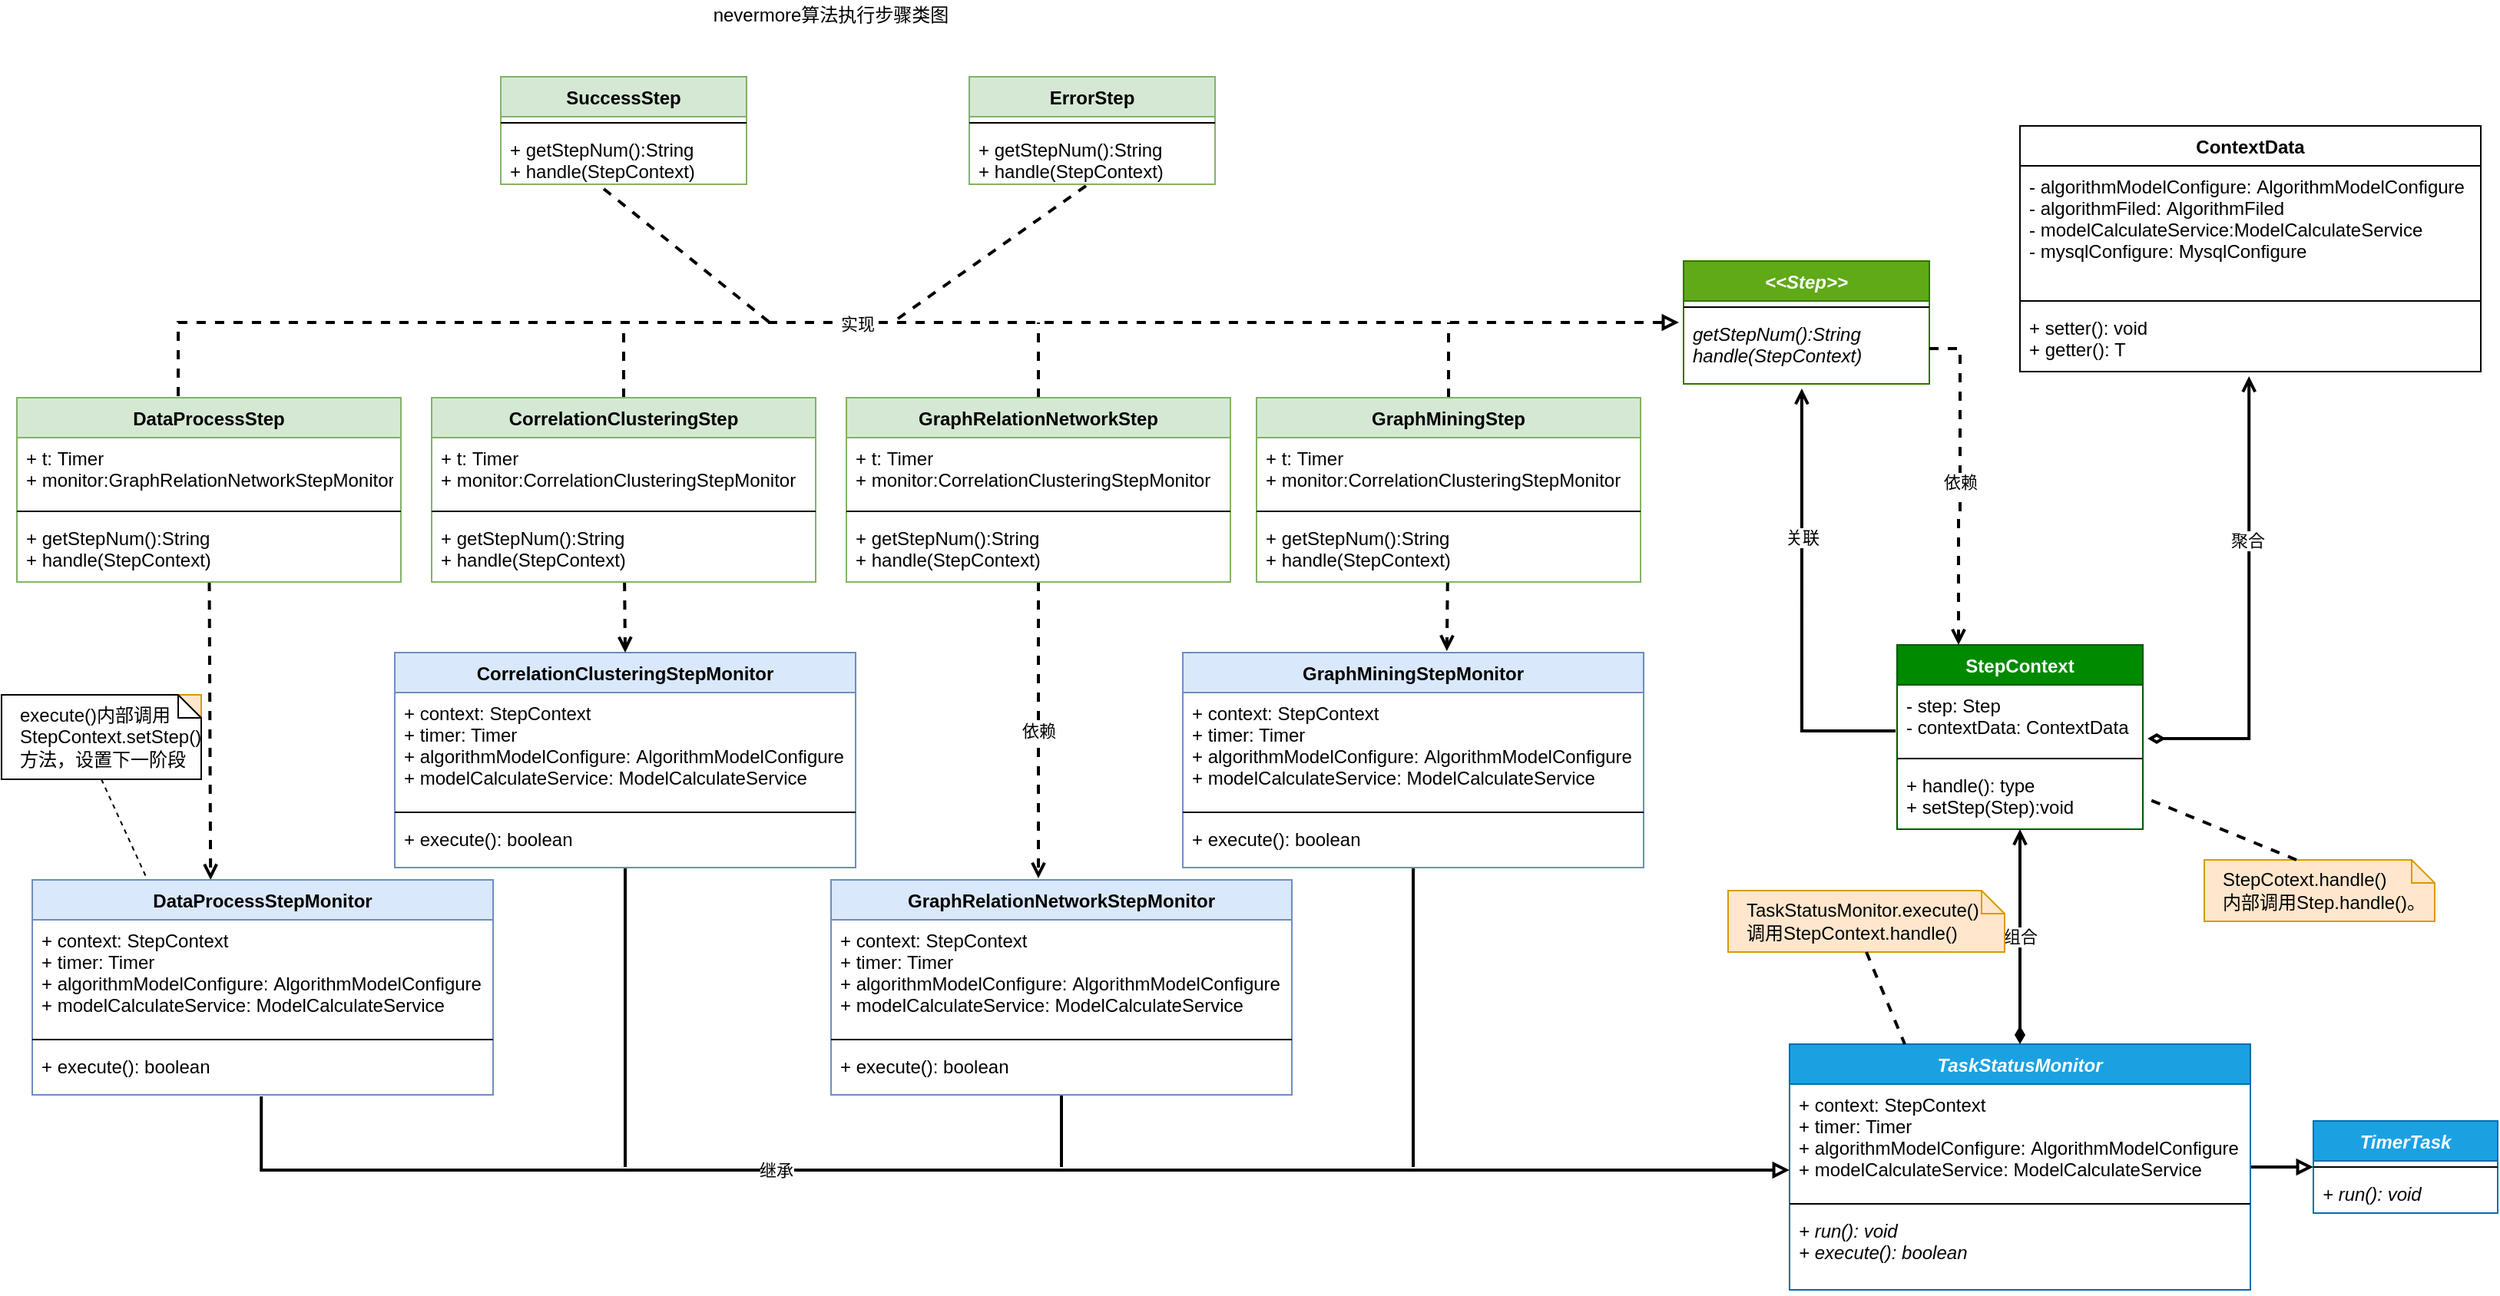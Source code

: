 <mxfile version="12.9.11" type="github">
  <diagram id="ayey3KlVrD0ILfc367-J" name="第 1 页">
    <mxGraphModel dx="786" dy="548" grid="1" gridSize="10" guides="1" tooltips="1" connect="1" arrows="1" fold="1" page="1" pageScale="1" pageWidth="827" pageHeight="1169" math="0" shadow="0">
      <root>
        <mxCell id="0" />
        <mxCell id="1" parent="0" />
        <mxCell id="JtvI3fdrLGXxT-ijpQSm-1" style="rounded=0;orthogonalLoop=1;jettySize=auto;html=1;dashed=1;endArrow=block;endFill=0;strokeWidth=2;edgeStyle=orthogonalEdgeStyle;exitX=0.42;exitY=-0.008;exitDx=0;exitDy=0;exitPerimeter=0;entryX=-0.019;entryY=0.109;entryDx=0;entryDy=0;entryPerimeter=0;" edge="1" parent="1" source="JtvI3fdrLGXxT-ijpQSm-45" target="JtvI3fdrLGXxT-ijpQSm-27">
          <mxGeometry relative="1" as="geometry">
            <mxPoint x="130" y="160" as="sourcePoint" />
            <Array as="points">
              <mxPoint x="125" y="220" />
            </Array>
            <mxPoint x="1050" y="220" as="targetPoint" />
          </mxGeometry>
        </mxCell>
        <mxCell id="JtvI3fdrLGXxT-ijpQSm-126" value="实现" style="edgeLabel;html=1;align=center;verticalAlign=middle;resizable=0;points=[];" vertex="1" connectable="0" parent="JtvI3fdrLGXxT-ijpQSm-1">
          <mxGeometry x="0.345" y="4" relative="1" as="geometry">
            <mxPoint x="-199.96" y="4.65" as="offset" />
          </mxGeometry>
        </mxCell>
        <mxCell id="JtvI3fdrLGXxT-ijpQSm-2" value="关联" style="rounded=0;orthogonalLoop=1;jettySize=auto;html=1;entryX=0.481;entryY=1.065;entryDx=0;entryDy=0;endArrow=open;endFill=0;exitX=-0.006;exitY=0.682;exitDx=0;exitDy=0;startArrow=none;startFill=0;strokeWidth=2;exitPerimeter=0;entryPerimeter=0;edgeStyle=orthogonalEdgeStyle;" edge="1" parent="1" source="JtvI3fdrLGXxT-ijpQSm-29" target="JtvI3fdrLGXxT-ijpQSm-27">
          <mxGeometry x="0.317" relative="1" as="geometry">
            <mxPoint x="1185" y="75" as="sourcePoint" />
            <mxPoint x="664" y="99" as="targetPoint" />
            <Array as="points">
              <mxPoint x="1182" y="486" />
            </Array>
            <mxPoint as="offset" />
          </mxGeometry>
        </mxCell>
        <mxCell id="JtvI3fdrLGXxT-ijpQSm-3" style="rounded=0;orthogonalLoop=1;jettySize=auto;html=1;startArrow=diamondThin;startFill=0;endArrow=open;endFill=0;strokeWidth=2;entryX=0.497;entryY=1.071;entryDx=0;entryDy=0;entryPerimeter=0;exitX=1.019;exitY=0.795;exitDx=0;exitDy=0;exitPerimeter=0;edgeStyle=orthogonalEdgeStyle;" edge="1" parent="1" source="JtvI3fdrLGXxT-ijpQSm-29" target="JtvI3fdrLGXxT-ijpQSm-35">
          <mxGeometry relative="1" as="geometry">
            <mxPoint x="1444" y="500" as="sourcePoint" />
            <mxPoint x="1474" y="250" as="targetPoint" />
            <Array as="points">
              <mxPoint x="1473" y="491" />
            </Array>
          </mxGeometry>
        </mxCell>
        <mxCell id="JtvI3fdrLGXxT-ijpQSm-125" value="聚合" style="edgeLabel;html=1;align=center;verticalAlign=middle;resizable=0;points=[];" vertex="1" connectable="0" parent="JtvI3fdrLGXxT-ijpQSm-3">
          <mxGeometry x="0.291" y="1" relative="1" as="geometry">
            <mxPoint as="offset" />
          </mxGeometry>
        </mxCell>
        <mxCell id="JtvI3fdrLGXxT-ijpQSm-5" style="edgeStyle=orthogonalEdgeStyle;rounded=0;orthogonalLoop=1;jettySize=auto;html=1;dashed=1;startArrow=none;startFill=0;endArrow=none;endFill=0;strokeWidth=2;" edge="1" parent="1" source="JtvI3fdrLGXxT-ijpQSm-70">
          <mxGeometry relative="1" as="geometry">
            <mxPoint x="415" y="220" as="targetPoint" />
          </mxGeometry>
        </mxCell>
        <mxCell id="JtvI3fdrLGXxT-ijpQSm-9" style="edgeStyle=orthogonalEdgeStyle;rounded=0;orthogonalLoop=1;jettySize=auto;html=1;startArrow=none;startFill=0;endArrow=none;endFill=0;strokeWidth=2;dashed=1;exitX=0.5;exitY=0;exitDx=0;exitDy=0;" edge="1" parent="1" source="JtvI3fdrLGXxT-ijpQSm-74">
          <mxGeometry relative="1" as="geometry">
            <mxPoint x="685" y="220" as="targetPoint" />
          </mxGeometry>
        </mxCell>
        <mxCell id="JtvI3fdrLGXxT-ijpQSm-13" style="edgeStyle=orthogonalEdgeStyle;rounded=0;orthogonalLoop=1;jettySize=auto;html=1;dashed=1;startArrow=none;startFill=0;endArrow=none;endFill=0;strokeWidth=2;exitX=0.5;exitY=0;exitDx=0;exitDy=0;" edge="1" parent="1" source="JtvI3fdrLGXxT-ijpQSm-78">
          <mxGeometry relative="1" as="geometry">
            <mxPoint x="952" y="220" as="targetPoint" />
          </mxGeometry>
        </mxCell>
        <mxCell id="JtvI3fdrLGXxT-ijpQSm-17" style="rounded=0;orthogonalLoop=1;jettySize=auto;html=1;dashed=1;startArrow=none;startFill=0;endArrow=none;endFill=0;strokeWidth=2;exitX=0.419;exitY=1.083;exitDx=0;exitDy=0;exitPerimeter=0;" edge="1" parent="1" source="JtvI3fdrLGXxT-ijpQSm-20">
          <mxGeometry relative="1" as="geometry">
            <mxPoint x="510" y="220" as="targetPoint" />
          </mxGeometry>
        </mxCell>
        <mxCell id="JtvI3fdrLGXxT-ijpQSm-18" value="SuccessStep" style="swimlane;fontStyle=1;align=center;verticalAlign=top;childLayout=stackLayout;horizontal=1;startSize=26;horizontalStack=0;resizeParent=1;resizeParentMax=0;resizeLast=0;collapsible=1;marginBottom=0;fillColor=#d5e8d4;strokeColor=#82b366;" vertex="1" parent="1">
          <mxGeometry x="335" y="60" width="160" height="70" as="geometry" />
        </mxCell>
        <mxCell id="JtvI3fdrLGXxT-ijpQSm-19" value="" style="line;strokeWidth=1;fillColor=none;align=left;verticalAlign=middle;spacingTop=-1;spacingLeft=3;spacingRight=3;rotatable=0;labelPosition=right;points=[];portConstraint=eastwest;" vertex="1" parent="JtvI3fdrLGXxT-ijpQSm-18">
          <mxGeometry y="26" width="160" height="8" as="geometry" />
        </mxCell>
        <mxCell id="JtvI3fdrLGXxT-ijpQSm-20" value="+ getStepNum():String&#xa;+ handle(StepContext)" style="text;strokeColor=none;fillColor=none;align=left;verticalAlign=top;spacingLeft=4;spacingRight=4;overflow=hidden;rotatable=0;points=[[0,0.5],[1,0.5]];portConstraint=eastwest;" vertex="1" parent="JtvI3fdrLGXxT-ijpQSm-18">
          <mxGeometry y="34" width="160" height="36" as="geometry" />
        </mxCell>
        <mxCell id="JtvI3fdrLGXxT-ijpQSm-21" style="rounded=0;orthogonalLoop=1;jettySize=auto;html=1;dashed=1;startArrow=none;startFill=0;endArrow=none;endFill=0;strokeWidth=2;exitX=0.475;exitY=1.028;exitDx=0;exitDy=0;exitPerimeter=0;" edge="1" parent="1" source="JtvI3fdrLGXxT-ijpQSm-24">
          <mxGeometry relative="1" as="geometry">
            <mxPoint x="590" y="220" as="targetPoint" />
            <mxPoint x="814" y="133" as="sourcePoint" />
          </mxGeometry>
        </mxCell>
        <mxCell id="JtvI3fdrLGXxT-ijpQSm-22" value="ErrorStep" style="swimlane;fontStyle=1;align=center;verticalAlign=top;childLayout=stackLayout;horizontal=1;startSize=26;horizontalStack=0;resizeParent=1;resizeParentMax=0;resizeLast=0;collapsible=1;marginBottom=0;fillColor=#d5e8d4;strokeColor=#82b366;" vertex="1" parent="1">
          <mxGeometry x="640" y="60" width="160" height="70" as="geometry" />
        </mxCell>
        <mxCell id="JtvI3fdrLGXxT-ijpQSm-23" value="" style="line;strokeWidth=1;fillColor=none;align=left;verticalAlign=middle;spacingTop=-1;spacingLeft=3;spacingRight=3;rotatable=0;labelPosition=right;points=[];portConstraint=eastwest;" vertex="1" parent="JtvI3fdrLGXxT-ijpQSm-22">
          <mxGeometry y="26" width="160" height="8" as="geometry" />
        </mxCell>
        <mxCell id="JtvI3fdrLGXxT-ijpQSm-24" value="+ getStepNum():String&#xa;+ handle(StepContext)" style="text;strokeColor=none;fillColor=none;align=left;verticalAlign=top;spacingLeft=4;spacingRight=4;overflow=hidden;rotatable=0;points=[[0,0.5],[1,0.5]];portConstraint=eastwest;" vertex="1" parent="JtvI3fdrLGXxT-ijpQSm-22">
          <mxGeometry y="34" width="160" height="36" as="geometry" />
        </mxCell>
        <mxCell id="JtvI3fdrLGXxT-ijpQSm-25" value="&lt;&lt;Step&gt;&gt;" style="swimlane;fontStyle=3;align=center;verticalAlign=top;childLayout=stackLayout;horizontal=1;startSize=26;horizontalStack=0;resizeParent=1;resizeParentMax=0;resizeLast=0;collapsible=1;marginBottom=0;fillColor=#60a917;strokeColor=#2D7600;fontColor=#ffffff;" vertex="1" parent="1">
          <mxGeometry x="1105" y="180" width="160" height="80" as="geometry" />
        </mxCell>
        <mxCell id="JtvI3fdrLGXxT-ijpQSm-26" value="" style="line;strokeWidth=1;fillColor=none;align=left;verticalAlign=middle;spacingTop=-1;spacingLeft=3;spacingRight=3;rotatable=0;labelPosition=right;points=[];portConstraint=eastwest;" vertex="1" parent="JtvI3fdrLGXxT-ijpQSm-25">
          <mxGeometry y="26" width="160" height="8" as="geometry" />
        </mxCell>
        <mxCell id="JtvI3fdrLGXxT-ijpQSm-27" value="getStepNum():String&#xa;handle(StepContext)" style="text;strokeColor=none;fillColor=none;align=left;verticalAlign=top;spacingLeft=4;spacingRight=4;overflow=hidden;rotatable=0;points=[[0,0.5],[1,0.5]];portConstraint=eastwest;fontStyle=2" vertex="1" parent="JtvI3fdrLGXxT-ijpQSm-25">
          <mxGeometry y="34" width="160" height="46" as="geometry" />
        </mxCell>
        <mxCell id="JtvI3fdrLGXxT-ijpQSm-28" value="StepContext" style="swimlane;fontStyle=1;align=center;verticalAlign=top;childLayout=stackLayout;horizontal=1;startSize=26;horizontalStack=0;resizeParent=1;resizeParentMax=0;resizeLast=0;collapsible=1;marginBottom=0;fillColor=#008a00;strokeColor=#005700;fontColor=#ffffff;" vertex="1" parent="1">
          <mxGeometry x="1244" y="430" width="160" height="120" as="geometry" />
        </mxCell>
        <mxCell id="JtvI3fdrLGXxT-ijpQSm-29" value="- step: Step&#xa;- contextData: ContextData" style="text;strokeColor=none;fillColor=none;align=left;verticalAlign=top;spacingLeft=4;spacingRight=4;overflow=hidden;rotatable=0;points=[[0,0.5],[1,0.5]];portConstraint=eastwest;" vertex="1" parent="JtvI3fdrLGXxT-ijpQSm-28">
          <mxGeometry y="26" width="160" height="44" as="geometry" />
        </mxCell>
        <mxCell id="JtvI3fdrLGXxT-ijpQSm-30" value="" style="line;strokeWidth=1;fillColor=none;align=left;verticalAlign=middle;spacingTop=-1;spacingLeft=3;spacingRight=3;rotatable=0;labelPosition=right;points=[];portConstraint=eastwest;" vertex="1" parent="JtvI3fdrLGXxT-ijpQSm-28">
          <mxGeometry y="70" width="160" height="8" as="geometry" />
        </mxCell>
        <mxCell id="JtvI3fdrLGXxT-ijpQSm-31" value="+ handle(): type&#xa;+ setStep(Step):void" style="text;strokeColor=none;fillColor=none;align=left;verticalAlign=top;spacingLeft=4;spacingRight=4;overflow=hidden;rotatable=0;points=[[0,0.5],[1,0.5]];portConstraint=eastwest;" vertex="1" parent="JtvI3fdrLGXxT-ijpQSm-28">
          <mxGeometry y="78" width="160" height="42" as="geometry" />
        </mxCell>
        <mxCell id="JtvI3fdrLGXxT-ijpQSm-32" value="ContextData" style="swimlane;fontStyle=1;align=center;verticalAlign=top;childLayout=stackLayout;horizontal=1;startSize=26;horizontalStack=0;resizeParent=1;resizeParentMax=0;resizeLast=0;collapsible=1;marginBottom=0;" vertex="1" parent="1">
          <mxGeometry x="1324" y="92" width="300" height="160" as="geometry" />
        </mxCell>
        <mxCell id="JtvI3fdrLGXxT-ijpQSm-33" value="- algorithmModelConfigure: AlgorithmModelConfigure&#xa;- algorithmFiled: AlgorithmFiled&#xa;- modelCalculateService:ModelCalculateService&#xa;- mysqlConfigure: MysqlConfigure" style="text;strokeColor=none;fillColor=none;align=left;verticalAlign=top;spacingLeft=4;spacingRight=4;overflow=hidden;rotatable=0;points=[[0,0.5],[1,0.5]];portConstraint=eastwest;" vertex="1" parent="JtvI3fdrLGXxT-ijpQSm-32">
          <mxGeometry y="26" width="300" height="84" as="geometry" />
        </mxCell>
        <mxCell id="JtvI3fdrLGXxT-ijpQSm-34" value="" style="line;strokeWidth=1;fillColor=none;align=left;verticalAlign=middle;spacingTop=-1;spacingLeft=3;spacingRight=3;rotatable=0;labelPosition=right;points=[];portConstraint=eastwest;" vertex="1" parent="JtvI3fdrLGXxT-ijpQSm-32">
          <mxGeometry y="110" width="300" height="8" as="geometry" />
        </mxCell>
        <mxCell id="JtvI3fdrLGXxT-ijpQSm-35" value="+ setter(): void&#xa;+ getter(): T" style="text;strokeColor=none;fillColor=none;align=left;verticalAlign=top;spacingLeft=4;spacingRight=4;overflow=hidden;rotatable=0;points=[[0,0.5],[1,0.5]];portConstraint=eastwest;" vertex="1" parent="JtvI3fdrLGXxT-ijpQSm-32">
          <mxGeometry y="118" width="300" height="42" as="geometry" />
        </mxCell>
        <mxCell id="JtvI3fdrLGXxT-ijpQSm-117" style="edgeStyle=orthogonalEdgeStyle;rounded=0;orthogonalLoop=1;jettySize=auto;html=1;entryX=0;entryY=0.5;entryDx=0;entryDy=0;endArrow=block;endFill=0;strokeWidth=2;" edge="1" parent="1" source="JtvI3fdrLGXxT-ijpQSm-36" target="JtvI3fdrLGXxT-ijpQSm-40">
          <mxGeometry relative="1" as="geometry" />
        </mxCell>
        <mxCell id="JtvI3fdrLGXxT-ijpQSm-36" value="TaskStatusMonitor" style="swimlane;fontStyle=3;align=center;verticalAlign=top;childLayout=stackLayout;horizontal=1;startSize=26;horizontalStack=0;resizeParent=1;resizeParentMax=0;resizeLast=0;collapsible=1;marginBottom=0;fillColor=#1ba1e2;strokeColor=#006EAF;fontColor=#ffffff;" vertex="1" parent="1">
          <mxGeometry x="1174" y="690" width="300" height="160" as="geometry" />
        </mxCell>
        <mxCell id="JtvI3fdrLGXxT-ijpQSm-37" value="+ context: StepContext&#xa;+ timer: Timer&#xa;+ algorithmModelConfigure: AlgorithmModelConfigure&#xa;+ modelCalculateService: ModelCalculateService" style="text;strokeColor=none;fillColor=none;align=left;verticalAlign=top;spacingLeft=4;spacingRight=4;overflow=hidden;rotatable=0;points=[[0,0.5],[1,0.5]];portConstraint=eastwest;fontStyle=0" vertex="1" parent="JtvI3fdrLGXxT-ijpQSm-36">
          <mxGeometry y="26" width="300" height="74" as="geometry" />
        </mxCell>
        <mxCell id="JtvI3fdrLGXxT-ijpQSm-38" value="" style="line;strokeWidth=1;fillColor=none;align=left;verticalAlign=middle;spacingTop=-1;spacingLeft=3;spacingRight=3;rotatable=0;labelPosition=right;points=[];portConstraint=eastwest;" vertex="1" parent="JtvI3fdrLGXxT-ijpQSm-36">
          <mxGeometry y="100" width="300" height="8" as="geometry" />
        </mxCell>
        <mxCell id="JtvI3fdrLGXxT-ijpQSm-39" value="+ run(): void&#xa;+ execute(): boolean" style="text;strokeColor=none;fillColor=none;align=left;verticalAlign=top;spacingLeft=4;spacingRight=4;overflow=hidden;rotatable=0;points=[[0,0.5],[1,0.5]];portConstraint=eastwest;fontStyle=2" vertex="1" parent="JtvI3fdrLGXxT-ijpQSm-36">
          <mxGeometry y="108" width="300" height="52" as="geometry" />
        </mxCell>
        <mxCell id="JtvI3fdrLGXxT-ijpQSm-40" value="TimerTask" style="swimlane;fontStyle=3;align=center;verticalAlign=top;childLayout=stackLayout;horizontal=1;startSize=26;horizontalStack=0;resizeParent=1;resizeParentMax=0;resizeLast=0;collapsible=1;marginBottom=0;fillColor=#1ba1e2;strokeColor=#006EAF;fontColor=#ffffff;" vertex="1" parent="1">
          <mxGeometry x="1515" y="740" width="120" height="60" as="geometry" />
        </mxCell>
        <mxCell id="JtvI3fdrLGXxT-ijpQSm-41" value="" style="line;strokeWidth=1;fillColor=none;align=left;verticalAlign=middle;spacingTop=-1;spacingLeft=3;spacingRight=3;rotatable=0;labelPosition=right;points=[];portConstraint=eastwest;" vertex="1" parent="JtvI3fdrLGXxT-ijpQSm-40">
          <mxGeometry y="26" width="120" height="8" as="geometry" />
        </mxCell>
        <mxCell id="JtvI3fdrLGXxT-ijpQSm-42" value="+ run(): void" style="text;strokeColor=none;fillColor=none;align=left;verticalAlign=top;spacingLeft=4;spacingRight=4;overflow=hidden;rotatable=0;points=[[0,0.5],[1,0.5]];portConstraint=eastwest;fontStyle=2" vertex="1" parent="JtvI3fdrLGXxT-ijpQSm-40">
          <mxGeometry y="34" width="120" height="26" as="geometry" />
        </mxCell>
        <mxCell id="JtvI3fdrLGXxT-ijpQSm-43" value="组合" style="rounded=0;orthogonalLoop=1;jettySize=auto;html=1;entryX=0.5;entryY=1;entryDx=0;entryDy=0;entryPerimeter=0;startArrow=diamondThin;startFill=1;endArrow=open;endFill=0;strokeWidth=2;exitX=0.5;exitY=0;exitDx=0;exitDy=0;edgeStyle=orthogonalEdgeStyle;" edge="1" parent="1" source="JtvI3fdrLGXxT-ijpQSm-36" target="JtvI3fdrLGXxT-ijpQSm-31">
          <mxGeometry relative="1" as="geometry">
            <Array as="points">
              <mxPoint x="1324" y="620" />
              <mxPoint x="1324" y="620" />
            </Array>
          </mxGeometry>
        </mxCell>
        <mxCell id="JtvI3fdrLGXxT-ijpQSm-44" style="rounded=0;orthogonalLoop=1;jettySize=auto;html=1;startArrow=none;startFill=0;endArrow=block;endFill=0;strokeWidth=2;exitX=0.497;exitY=1.031;exitDx=0;exitDy=0;exitPerimeter=0;entryX=0;entryY=0.757;entryDx=0;entryDy=0;entryPerimeter=0;edgeStyle=orthogonalEdgeStyle;" edge="1" parent="1" source="JtvI3fdrLGXxT-ijpQSm-52" target="JtvI3fdrLGXxT-ijpQSm-37">
          <mxGeometry relative="1" as="geometry">
            <mxPoint x="168" y="683" as="sourcePoint" />
            <mxPoint x="1150" y="780" as="targetPoint" />
          </mxGeometry>
        </mxCell>
        <mxCell id="JtvI3fdrLGXxT-ijpQSm-127" value="继承" style="edgeLabel;html=1;align=center;verticalAlign=middle;resizable=0;points=[];" vertex="1" connectable="0" parent="JtvI3fdrLGXxT-ijpQSm-44">
          <mxGeometry x="-0.266" relative="1" as="geometry">
            <mxPoint as="offset" />
          </mxGeometry>
        </mxCell>
        <mxCell id="JtvI3fdrLGXxT-ijpQSm-113" style="edgeStyle=none;rounded=0;orthogonalLoop=1;jettySize=auto;html=1;dashed=1;endArrow=open;endFill=0;strokeWidth=2;entryX=0.387;entryY=0;entryDx=0;entryDy=0;entryPerimeter=0;" edge="1" parent="1" source="JtvI3fdrLGXxT-ijpQSm-45" target="JtvI3fdrLGXxT-ijpQSm-49">
          <mxGeometry relative="1" as="geometry" />
        </mxCell>
        <mxCell id="JtvI3fdrLGXxT-ijpQSm-45" value="DataProcessStep" style="swimlane;fontStyle=1;align=center;verticalAlign=top;childLayout=stackLayout;horizontal=1;startSize=26;horizontalStack=0;resizeParent=1;resizeParentMax=0;resizeLast=0;collapsible=1;marginBottom=0;fillColor=#d5e8d4;strokeColor=#82b366;" vertex="1" parent="1">
          <mxGeometry x="20" y="269" width="250" height="120" as="geometry" />
        </mxCell>
        <mxCell id="JtvI3fdrLGXxT-ijpQSm-46" value="+ t: Timer&#xa;+ monitor:GraphRelationNetworkStepMonitor&#xa;" style="text;strokeColor=none;fillColor=none;align=left;verticalAlign=top;spacingLeft=4;spacingRight=4;overflow=hidden;rotatable=0;points=[[0,0.5],[1,0.5]];portConstraint=eastwest;" vertex="1" parent="JtvI3fdrLGXxT-ijpQSm-45">
          <mxGeometry y="26" width="250" height="44" as="geometry" />
        </mxCell>
        <mxCell id="JtvI3fdrLGXxT-ijpQSm-47" value="" style="line;strokeWidth=1;fillColor=none;align=left;verticalAlign=middle;spacingTop=-1;spacingLeft=3;spacingRight=3;rotatable=0;labelPosition=right;points=[];portConstraint=eastwest;" vertex="1" parent="JtvI3fdrLGXxT-ijpQSm-45">
          <mxGeometry y="70" width="250" height="8" as="geometry" />
        </mxCell>
        <mxCell id="JtvI3fdrLGXxT-ijpQSm-48" value="+ getStepNum():String&#xa;+ handle(StepContext)" style="text;strokeColor=none;fillColor=none;align=left;verticalAlign=top;spacingLeft=4;spacingRight=4;overflow=hidden;rotatable=0;points=[[0,0.5],[1,0.5]];portConstraint=eastwest;" vertex="1" parent="JtvI3fdrLGXxT-ijpQSm-45">
          <mxGeometry y="78" width="250" height="42" as="geometry" />
        </mxCell>
        <mxCell id="JtvI3fdrLGXxT-ijpQSm-49" value="DataProcessStepMonitor" style="swimlane;fontStyle=1;align=center;verticalAlign=top;childLayout=stackLayout;horizontal=1;startSize=26;horizontalStack=0;resizeParent=1;resizeParentMax=0;resizeLast=0;collapsible=1;marginBottom=0;fillColor=#dae8fc;strokeColor=#6c8ebf;" vertex="1" parent="1">
          <mxGeometry x="30" y="583" width="300" height="140" as="geometry" />
        </mxCell>
        <mxCell id="JtvI3fdrLGXxT-ijpQSm-50" value="+ context: StepContext&#xa;+ timer: Timer&#xa;+ algorithmModelConfigure: AlgorithmModelConfigure&#xa;+ modelCalculateService: ModelCalculateService" style="text;strokeColor=none;fillColor=none;align=left;verticalAlign=top;spacingLeft=4;spacingRight=4;overflow=hidden;rotatable=0;points=[[0,0.5],[1,0.5]];portConstraint=eastwest;" vertex="1" parent="JtvI3fdrLGXxT-ijpQSm-49">
          <mxGeometry y="26" width="300" height="74" as="geometry" />
        </mxCell>
        <mxCell id="JtvI3fdrLGXxT-ijpQSm-51" value="" style="line;strokeWidth=1;fillColor=none;align=left;verticalAlign=middle;spacingTop=-1;spacingLeft=3;spacingRight=3;rotatable=0;labelPosition=right;points=[];portConstraint=eastwest;" vertex="1" parent="JtvI3fdrLGXxT-ijpQSm-49">
          <mxGeometry y="100" width="300" height="8" as="geometry" />
        </mxCell>
        <mxCell id="JtvI3fdrLGXxT-ijpQSm-52" value="+ execute(): boolean" style="text;strokeColor=none;fillColor=none;align=left;verticalAlign=top;spacingLeft=4;spacingRight=4;overflow=hidden;rotatable=0;points=[[0,0.5],[1,0.5]];portConstraint=eastwest;" vertex="1" parent="JtvI3fdrLGXxT-ijpQSm-49">
          <mxGeometry y="108" width="300" height="32" as="geometry" />
        </mxCell>
        <mxCell id="JtvI3fdrLGXxT-ijpQSm-104" style="edgeStyle=none;rounded=0;orthogonalLoop=1;jettySize=auto;html=1;endArrow=none;endFill=0;strokeWidth=2;" edge="1" parent="1" source="JtvI3fdrLGXxT-ijpQSm-54">
          <mxGeometry relative="1" as="geometry">
            <mxPoint x="416" y="770" as="targetPoint" />
          </mxGeometry>
        </mxCell>
        <mxCell id="JtvI3fdrLGXxT-ijpQSm-54" value="CorrelationClusteringStepMonitor" style="swimlane;fontStyle=1;align=center;verticalAlign=top;childLayout=stackLayout;horizontal=1;startSize=26;horizontalStack=0;resizeParent=1;resizeParentMax=0;resizeLast=0;collapsible=1;marginBottom=0;fillColor=#dae8fc;strokeColor=#6c8ebf;" vertex="1" parent="1">
          <mxGeometry x="266" y="435" width="300" height="140" as="geometry" />
        </mxCell>
        <mxCell id="JtvI3fdrLGXxT-ijpQSm-55" value="+ context: StepContext&#xa;+ timer: Timer&#xa;+ algorithmModelConfigure: AlgorithmModelConfigure&#xa;+ modelCalculateService: ModelCalculateService" style="text;strokeColor=none;fillColor=none;align=left;verticalAlign=top;spacingLeft=4;spacingRight=4;overflow=hidden;rotatable=0;points=[[0,0.5],[1,0.5]];portConstraint=eastwest;" vertex="1" parent="JtvI3fdrLGXxT-ijpQSm-54">
          <mxGeometry y="26" width="300" height="74" as="geometry" />
        </mxCell>
        <mxCell id="JtvI3fdrLGXxT-ijpQSm-56" value="" style="line;strokeWidth=1;fillColor=none;align=left;verticalAlign=middle;spacingTop=-1;spacingLeft=3;spacingRight=3;rotatable=0;labelPosition=right;points=[];portConstraint=eastwest;" vertex="1" parent="JtvI3fdrLGXxT-ijpQSm-54">
          <mxGeometry y="100" width="300" height="8" as="geometry" />
        </mxCell>
        <mxCell id="JtvI3fdrLGXxT-ijpQSm-57" value="+ execute(): boolean" style="text;strokeColor=none;fillColor=none;align=left;verticalAlign=top;spacingLeft=4;spacingRight=4;overflow=hidden;rotatable=0;points=[[0,0.5],[1,0.5]];portConstraint=eastwest;" vertex="1" parent="JtvI3fdrLGXxT-ijpQSm-54">
          <mxGeometry y="108" width="300" height="32" as="geometry" />
        </mxCell>
        <mxCell id="JtvI3fdrLGXxT-ijpQSm-105" style="edgeStyle=none;rounded=0;orthogonalLoop=1;jettySize=auto;html=1;endArrow=none;endFill=0;strokeWidth=2;" edge="1" parent="1" source="JtvI3fdrLGXxT-ijpQSm-59">
          <mxGeometry relative="1" as="geometry">
            <mxPoint x="700" y="770" as="targetPoint" />
          </mxGeometry>
        </mxCell>
        <mxCell id="JtvI3fdrLGXxT-ijpQSm-59" value="GraphRelationNetworkStepMonitor" style="swimlane;fontStyle=1;align=center;verticalAlign=top;childLayout=stackLayout;horizontal=1;startSize=26;horizontalStack=0;resizeParent=1;resizeParentMax=0;resizeLast=0;collapsible=1;marginBottom=0;fillColor=#dae8fc;strokeColor=#6c8ebf;" vertex="1" parent="1">
          <mxGeometry x="550" y="583" width="300" height="140" as="geometry" />
        </mxCell>
        <mxCell id="JtvI3fdrLGXxT-ijpQSm-60" value="+ context: StepContext&#xa;+ timer: Timer&#xa;+ algorithmModelConfigure: AlgorithmModelConfigure&#xa;+ modelCalculateService: ModelCalculateService" style="text;strokeColor=none;fillColor=none;align=left;verticalAlign=top;spacingLeft=4;spacingRight=4;overflow=hidden;rotatable=0;points=[[0,0.5],[1,0.5]];portConstraint=eastwest;" vertex="1" parent="JtvI3fdrLGXxT-ijpQSm-59">
          <mxGeometry y="26" width="300" height="74" as="geometry" />
        </mxCell>
        <mxCell id="JtvI3fdrLGXxT-ijpQSm-61" value="" style="line;strokeWidth=1;fillColor=none;align=left;verticalAlign=middle;spacingTop=-1;spacingLeft=3;spacingRight=3;rotatable=0;labelPosition=right;points=[];portConstraint=eastwest;" vertex="1" parent="JtvI3fdrLGXxT-ijpQSm-59">
          <mxGeometry y="100" width="300" height="8" as="geometry" />
        </mxCell>
        <mxCell id="JtvI3fdrLGXxT-ijpQSm-62" value="+ execute(): boolean" style="text;strokeColor=none;fillColor=none;align=left;verticalAlign=top;spacingLeft=4;spacingRight=4;overflow=hidden;rotatable=0;points=[[0,0.5],[1,0.5]];portConstraint=eastwest;" vertex="1" parent="JtvI3fdrLGXxT-ijpQSm-59">
          <mxGeometry y="108" width="300" height="32" as="geometry" />
        </mxCell>
        <mxCell id="JtvI3fdrLGXxT-ijpQSm-106" style="edgeStyle=none;rounded=0;orthogonalLoop=1;jettySize=auto;html=1;endArrow=none;endFill=0;strokeWidth=2;" edge="1" parent="1" source="JtvI3fdrLGXxT-ijpQSm-64">
          <mxGeometry relative="1" as="geometry">
            <mxPoint x="929" y="770" as="targetPoint" />
          </mxGeometry>
        </mxCell>
        <mxCell id="JtvI3fdrLGXxT-ijpQSm-64" value="GraphMiningStepMonitor" style="swimlane;fontStyle=1;align=center;verticalAlign=top;childLayout=stackLayout;horizontal=1;startSize=26;horizontalStack=0;resizeParent=1;resizeParentMax=0;resizeLast=0;collapsible=1;marginBottom=0;fillColor=#dae8fc;strokeColor=#6c8ebf;" vertex="1" parent="1">
          <mxGeometry x="779" y="435" width="300" height="140" as="geometry" />
        </mxCell>
        <mxCell id="JtvI3fdrLGXxT-ijpQSm-65" value="+ context: StepContext&#xa;+ timer: Timer&#xa;+ algorithmModelConfigure: AlgorithmModelConfigure&#xa;+ modelCalculateService: ModelCalculateService" style="text;strokeColor=none;fillColor=none;align=left;verticalAlign=top;spacingLeft=4;spacingRight=4;overflow=hidden;rotatable=0;points=[[0,0.5],[1,0.5]];portConstraint=eastwest;" vertex="1" parent="JtvI3fdrLGXxT-ijpQSm-64">
          <mxGeometry y="26" width="300" height="74" as="geometry" />
        </mxCell>
        <mxCell id="JtvI3fdrLGXxT-ijpQSm-66" value="" style="line;strokeWidth=1;fillColor=none;align=left;verticalAlign=middle;spacingTop=-1;spacingLeft=3;spacingRight=3;rotatable=0;labelPosition=right;points=[];portConstraint=eastwest;" vertex="1" parent="JtvI3fdrLGXxT-ijpQSm-64">
          <mxGeometry y="100" width="300" height="8" as="geometry" />
        </mxCell>
        <mxCell id="JtvI3fdrLGXxT-ijpQSm-67" value="+ execute(): boolean" style="text;strokeColor=none;fillColor=none;align=left;verticalAlign=top;spacingLeft=4;spacingRight=4;overflow=hidden;rotatable=0;points=[[0,0.5],[1,0.5]];portConstraint=eastwest;" vertex="1" parent="JtvI3fdrLGXxT-ijpQSm-64">
          <mxGeometry y="108" width="300" height="32" as="geometry" />
        </mxCell>
        <mxCell id="JtvI3fdrLGXxT-ijpQSm-114" style="edgeStyle=none;rounded=0;orthogonalLoop=1;jettySize=auto;html=1;entryX=0.5;entryY=0;entryDx=0;entryDy=0;dashed=1;endArrow=open;endFill=0;strokeWidth=2;" edge="1" parent="1" source="JtvI3fdrLGXxT-ijpQSm-70" target="JtvI3fdrLGXxT-ijpQSm-54">
          <mxGeometry relative="1" as="geometry" />
        </mxCell>
        <mxCell id="JtvI3fdrLGXxT-ijpQSm-70" value="CorrelationClusteringStep" style="swimlane;fontStyle=1;align=center;verticalAlign=top;childLayout=stackLayout;horizontal=1;startSize=26;horizontalStack=0;resizeParent=1;resizeParentMax=0;resizeLast=0;collapsible=1;marginBottom=0;fillColor=#d5e8d4;strokeColor=#82b366;" vertex="1" parent="1">
          <mxGeometry x="290" y="269" width="250" height="120" as="geometry" />
        </mxCell>
        <mxCell id="JtvI3fdrLGXxT-ijpQSm-71" value="+ t: Timer&#xa;+ monitor:CorrelationClusteringStepMonitor&#xa;" style="text;strokeColor=none;fillColor=none;align=left;verticalAlign=top;spacingLeft=4;spacingRight=4;overflow=hidden;rotatable=0;points=[[0,0.5],[1,0.5]];portConstraint=eastwest;" vertex="1" parent="JtvI3fdrLGXxT-ijpQSm-70">
          <mxGeometry y="26" width="250" height="44" as="geometry" />
        </mxCell>
        <mxCell id="JtvI3fdrLGXxT-ijpQSm-72" value="" style="line;strokeWidth=1;fillColor=none;align=left;verticalAlign=middle;spacingTop=-1;spacingLeft=3;spacingRight=3;rotatable=0;labelPosition=right;points=[];portConstraint=eastwest;" vertex="1" parent="JtvI3fdrLGXxT-ijpQSm-70">
          <mxGeometry y="70" width="250" height="8" as="geometry" />
        </mxCell>
        <mxCell id="JtvI3fdrLGXxT-ijpQSm-73" value="+ getStepNum():String&#xa;+ handle(StepContext)" style="text;strokeColor=none;fillColor=none;align=left;verticalAlign=top;spacingLeft=4;spacingRight=4;overflow=hidden;rotatable=0;points=[[0,0.5],[1,0.5]];portConstraint=eastwest;" vertex="1" parent="JtvI3fdrLGXxT-ijpQSm-70">
          <mxGeometry y="78" width="250" height="42" as="geometry" />
        </mxCell>
        <mxCell id="JtvI3fdrLGXxT-ijpQSm-115" value="依赖" style="edgeStyle=none;rounded=0;orthogonalLoop=1;jettySize=auto;html=1;dashed=1;endArrow=open;endFill=0;strokeWidth=2;entryX=0.45;entryY=-0.007;entryDx=0;entryDy=0;entryPerimeter=0;" edge="1" parent="1" source="JtvI3fdrLGXxT-ijpQSm-74" target="JtvI3fdrLGXxT-ijpQSm-59">
          <mxGeometry relative="1" as="geometry">
            <mxPoint x="685" y="580" as="targetPoint" />
          </mxGeometry>
        </mxCell>
        <mxCell id="JtvI3fdrLGXxT-ijpQSm-74" value="GraphRelationNetworkStep" style="swimlane;fontStyle=1;align=center;verticalAlign=top;childLayout=stackLayout;horizontal=1;startSize=26;horizontalStack=0;resizeParent=1;resizeParentMax=0;resizeLast=0;collapsible=1;marginBottom=0;fillColor=#d5e8d4;strokeColor=#82b366;" vertex="1" parent="1">
          <mxGeometry x="560" y="269" width="250" height="120" as="geometry" />
        </mxCell>
        <mxCell id="JtvI3fdrLGXxT-ijpQSm-75" value="+ t: Timer&#xa;+ monitor:CorrelationClusteringStepMonitor&#xa;" style="text;strokeColor=none;fillColor=none;align=left;verticalAlign=top;spacingLeft=4;spacingRight=4;overflow=hidden;rotatable=0;points=[[0,0.5],[1,0.5]];portConstraint=eastwest;" vertex="1" parent="JtvI3fdrLGXxT-ijpQSm-74">
          <mxGeometry y="26" width="250" height="44" as="geometry" />
        </mxCell>
        <mxCell id="JtvI3fdrLGXxT-ijpQSm-76" value="" style="line;strokeWidth=1;fillColor=none;align=left;verticalAlign=middle;spacingTop=-1;spacingLeft=3;spacingRight=3;rotatable=0;labelPosition=right;points=[];portConstraint=eastwest;" vertex="1" parent="JtvI3fdrLGXxT-ijpQSm-74">
          <mxGeometry y="70" width="250" height="8" as="geometry" />
        </mxCell>
        <mxCell id="JtvI3fdrLGXxT-ijpQSm-77" value="+ getStepNum():String&#xa;+ handle(StepContext)" style="text;strokeColor=none;fillColor=none;align=left;verticalAlign=top;spacingLeft=4;spacingRight=4;overflow=hidden;rotatable=0;points=[[0,0.5],[1,0.5]];portConstraint=eastwest;" vertex="1" parent="JtvI3fdrLGXxT-ijpQSm-74">
          <mxGeometry y="78" width="250" height="42" as="geometry" />
        </mxCell>
        <mxCell id="JtvI3fdrLGXxT-ijpQSm-116" style="edgeStyle=none;rounded=0;orthogonalLoop=1;jettySize=auto;html=1;entryX=0.573;entryY=-0.007;entryDx=0;entryDy=0;dashed=1;endArrow=open;endFill=0;strokeWidth=2;entryPerimeter=0;" edge="1" parent="1" source="JtvI3fdrLGXxT-ijpQSm-78" target="JtvI3fdrLGXxT-ijpQSm-64">
          <mxGeometry relative="1" as="geometry" />
        </mxCell>
        <mxCell id="JtvI3fdrLGXxT-ijpQSm-78" value="GraphMiningStep" style="swimlane;fontStyle=1;align=center;verticalAlign=top;childLayout=stackLayout;horizontal=1;startSize=26;horizontalStack=0;resizeParent=1;resizeParentMax=0;resizeLast=0;collapsible=1;marginBottom=0;fillColor=#d5e8d4;strokeColor=#82b366;" vertex="1" parent="1">
          <mxGeometry x="827" y="269" width="250" height="120" as="geometry" />
        </mxCell>
        <mxCell id="JtvI3fdrLGXxT-ijpQSm-79" value="+ t: Timer&#xa;+ monitor:CorrelationClusteringStepMonitor&#xa;" style="text;strokeColor=none;fillColor=none;align=left;verticalAlign=top;spacingLeft=4;spacingRight=4;overflow=hidden;rotatable=0;points=[[0,0.5],[1,0.5]];portConstraint=eastwest;" vertex="1" parent="JtvI3fdrLGXxT-ijpQSm-78">
          <mxGeometry y="26" width="250" height="44" as="geometry" />
        </mxCell>
        <mxCell id="JtvI3fdrLGXxT-ijpQSm-80" value="" style="line;strokeWidth=1;fillColor=none;align=left;verticalAlign=middle;spacingTop=-1;spacingLeft=3;spacingRight=3;rotatable=0;labelPosition=right;points=[];portConstraint=eastwest;" vertex="1" parent="JtvI3fdrLGXxT-ijpQSm-78">
          <mxGeometry y="70" width="250" height="8" as="geometry" />
        </mxCell>
        <mxCell id="JtvI3fdrLGXxT-ijpQSm-81" value="+ getStepNum():String&#xa;+ handle(StepContext)" style="text;strokeColor=none;fillColor=none;align=left;verticalAlign=top;spacingLeft=4;spacingRight=4;overflow=hidden;rotatable=0;points=[[0,0.5],[1,0.5]];portConstraint=eastwest;" vertex="1" parent="JtvI3fdrLGXxT-ijpQSm-78">
          <mxGeometry y="78" width="250" height="42" as="geometry" />
        </mxCell>
        <mxCell id="JtvI3fdrLGXxT-ijpQSm-95" value="" style="group;fillColor=#ffe6cc;strokeColor=#d79b00;" vertex="1" connectable="0" parent="1">
          <mxGeometry x="10" y="462.5" width="130" height="55" as="geometry" />
        </mxCell>
        <mxCell id="JtvI3fdrLGXxT-ijpQSm-90" value="execute()内部调用StepContext.setStep()方法，设置下一阶段" style="shape=note;size=15;align=left;spacingLeft=10;html=1;whiteSpace=wrap;rounded=1;" vertex="1" parent="JtvI3fdrLGXxT-ijpQSm-95">
          <mxGeometry width="130" height="55" as="geometry" />
        </mxCell>
        <mxCell id="JtvI3fdrLGXxT-ijpQSm-112" value="依赖" style="rounded=0;orthogonalLoop=1;jettySize=auto;html=1;entryX=0.25;entryY=0;entryDx=0;entryDy=0;endArrow=open;endFill=0;strokeWidth=2;exitX=1;exitY=0.5;exitDx=0;exitDy=0;dashed=1;edgeStyle=orthogonalEdgeStyle;" edge="1" parent="1" source="JtvI3fdrLGXxT-ijpQSm-27" target="JtvI3fdrLGXxT-ijpQSm-28">
          <mxGeometry relative="1" as="geometry" />
        </mxCell>
        <mxCell id="JtvI3fdrLGXxT-ijpQSm-122" value="StepCotext.handle()&lt;br&gt;内部调用Step.handle()。" style="shape=note;size=15;align=left;spacingLeft=10;html=1;whiteSpace=wrap;rounded=1;fillColor=#ffe6cc;strokeColor=#d79b00;" vertex="1" parent="1">
          <mxGeometry x="1444" y="570" width="150" height="40" as="geometry" />
        </mxCell>
        <mxCell id="JtvI3fdrLGXxT-ijpQSm-123" value="" style="edgeStyle=none;endArrow=none;exitX=0.4;exitY=0;dashed=1;html=1;strokeWidth=2;entryX=1;entryY=0.5;entryDx=0;entryDy=0;" edge="1" source="JtvI3fdrLGXxT-ijpQSm-122" parent="1" target="JtvI3fdrLGXxT-ijpQSm-31">
          <mxGeometry x="1" relative="1" as="geometry">
            <mxPoint x="1464" y="530" as="targetPoint" />
          </mxGeometry>
        </mxCell>
        <mxCell id="JtvI3fdrLGXxT-ijpQSm-128" value="TaskStatusMonitor.execute()&lt;br&gt;调用StepContext.handle()" style="shape=note;size=15;align=left;spacingLeft=10;html=1;whiteSpace=wrap;rounded=1;fillColor=#ffe6cc;strokeColor=#d79b00;" vertex="1" parent="1">
          <mxGeometry x="1134" y="590" width="180" height="40" as="geometry" />
        </mxCell>
        <mxCell id="JtvI3fdrLGXxT-ijpQSm-129" value="" style="edgeStyle=none;endArrow=none;exitX=0.5;exitY=1;dashed=1;html=1;strokeWidth=2;exitDx=0;exitDy=0;exitPerimeter=0;entryX=0.25;entryY=0;entryDx=0;entryDy=0;" edge="1" source="JtvI3fdrLGXxT-ijpQSm-128" parent="1" target="JtvI3fdrLGXxT-ijpQSm-36">
          <mxGeometry x="1" relative="1" as="geometry">
            <mxPoint x="1294" y="890" as="targetPoint" />
          </mxGeometry>
        </mxCell>
        <mxCell id="JtvI3fdrLGXxT-ijpQSm-92" value="" style="edgeStyle=none;endArrow=none;exitX=0.5;exitY=1;dashed=1;html=1;entryX=0.25;entryY=0;entryDx=0;entryDy=0;exitDx=0;exitDy=0;exitPerimeter=0;" edge="1" source="JtvI3fdrLGXxT-ijpQSm-90" parent="1" target="JtvI3fdrLGXxT-ijpQSm-49">
          <mxGeometry x="1" relative="1" as="geometry">
            <mxPoint x="470" y="775" as="targetPoint" />
          </mxGeometry>
        </mxCell>
        <mxCell id="JtvI3fdrLGXxT-ijpQSm-131" value="nevermore算法执行步骤类图" style="text;html=1;strokeColor=none;fillColor=none;align=center;verticalAlign=middle;whiteSpace=wrap;rounded=0;" vertex="1" parent="1">
          <mxGeometry x="460" y="10" width="180" height="20" as="geometry" />
        </mxCell>
      </root>
    </mxGraphModel>
  </diagram>
</mxfile>
